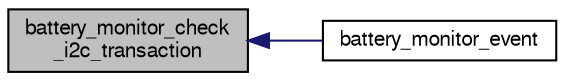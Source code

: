 digraph "battery_monitor_check_i2c_transaction"
{
  edge [fontname="FreeSans",fontsize="10",labelfontname="FreeSans",labelfontsize="10"];
  node [fontname="FreeSans",fontsize="10",shape=record];
  rankdir="LR";
  Node1 [label="battery_monitor_check\l_i2c_transaction",height=0.2,width=0.4,color="black", fillcolor="grey75", style="filled", fontcolor="black"];
  Node1 -> Node2 [dir="back",color="midnightblue",fontsize="10",style="solid",fontname="FreeSans"];
  Node2 [label="battery_monitor_event",height=0.2,width=0.4,color="black", fillcolor="white", style="filled",URL="$battery__monitor_8h.html#a1c01c0cd67b7d946851aa964af9a27b0",tooltip="Event function Check i2c transaction status for each device. "];
}
